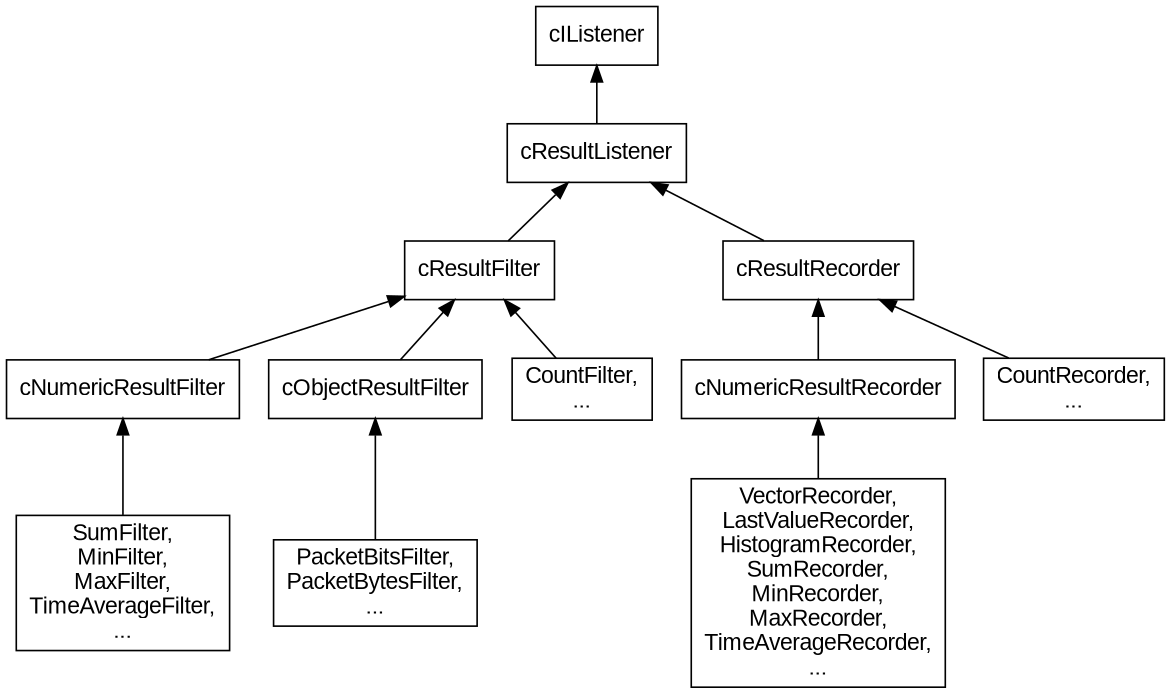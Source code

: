 digraph g {
        fontsize=12; size="7.8,0!";
        node [fontname="Arial"];
        edge [fontname="Arial"];

        node [shape = "rectangle"];
        edge [dir = "back"];

        cIListener -> cResultListener;
        cResultListener -> cResultFilter;
        cResultListener -> cResultRecorder;
        cResultFilter -> cNumericResultFilter;
        cResultFilter -> cObjectResultFilter;
        cResultRecorder -> cNumericResultRecorder;

        cResultFilter -> "CountFilter,\n...";
        cNumericResultFilter -> "SumFilter,\nMinFilter,\nMaxFilter,\nTimeAverageFilter,\n...";
        cObjectResultFilter -> "PacketBitsFilter,\nPacketBytesFilter,\n...";
        cResultRecorder -> "CountRecorder,\n...";
        cNumericResultRecorder -> "VectorRecorder,\nLastValueRecorder,\nHistogramRecorder,\nSumRecorder,\nMinRecorder,\nMaxRecorder,\nTimeAverageRecorder,\n...";
}
